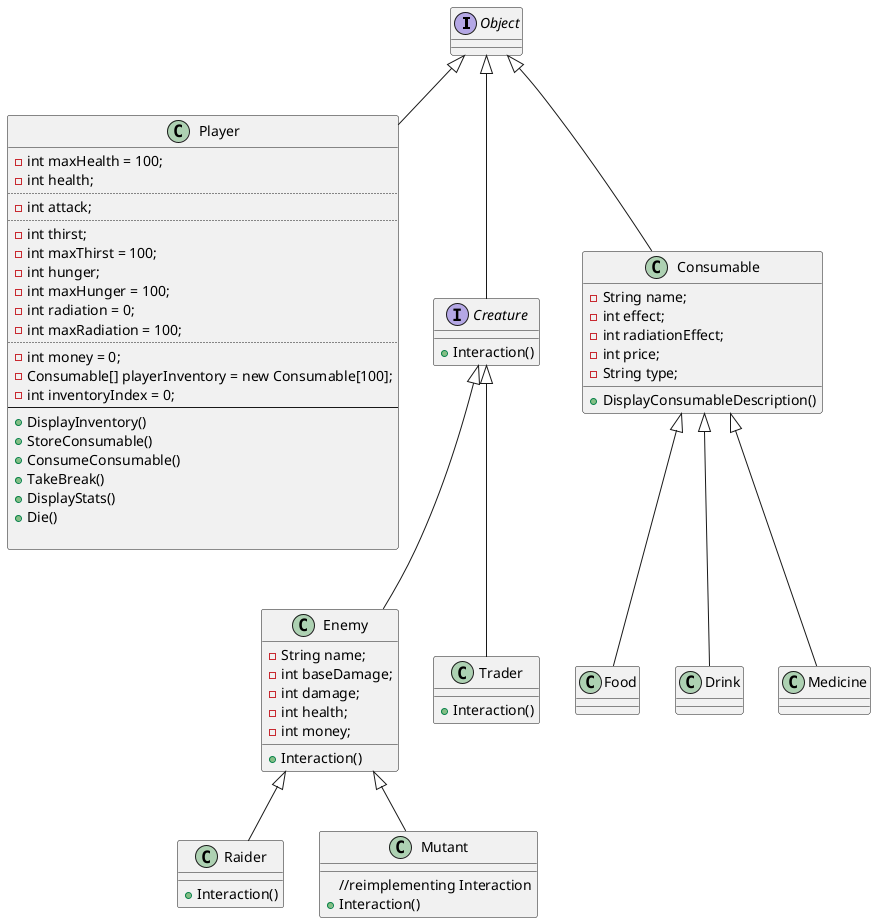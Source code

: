 @startuml wasteland_trail
Object <|-- Player
Object <|-- Creature 
Object <|-- Consumable

Creature <|-- Enemy 
Creature <|-- Trader 

Enemy <|-- Raider
Enemy <|-- Mutant

Consumable <|-- Food 
Consumable <|-- Drink 
Consumable <|-- Medicine

interface Object
interface Creature{
	+ Interaction()
}

class Consumable{
	- String name;
	- int effect;
	- int radiationEffect;
	- int price;
	- String type;

	+ DisplayConsumableDescription()
}

class Enemy{
	- String name;
	- int baseDamage;
	- int damage;
	- int health;
	- int money;

	+ Interaction()
}
class Mutant{
	{method}//reimplementing Interaction
	+ Interaction()
}
class Raider{
	+ Interaction()
}
class Trader{
	+ Interaction()
}

class Player{
	- int maxHealth = 100;
	- int health;
	..
	- int attack;
	..
	- int thirst;
	- int maxThirst = 100;
	- int hunger;
	- int maxHunger = 100;
	- int radiation = 0;
	- int maxRadiation = 100;
	..
	- int money = 0;
	- Consumable[] playerInventory = new Consumable[100];
	- int inventoryIndex = 0;
	--
	+ DisplayInventory()
	+ StoreConsumable()
	+ ConsumeConsumable()
	+ TakeBreak()
	+ DisplayStats()
	+ Die()

}
@enduml